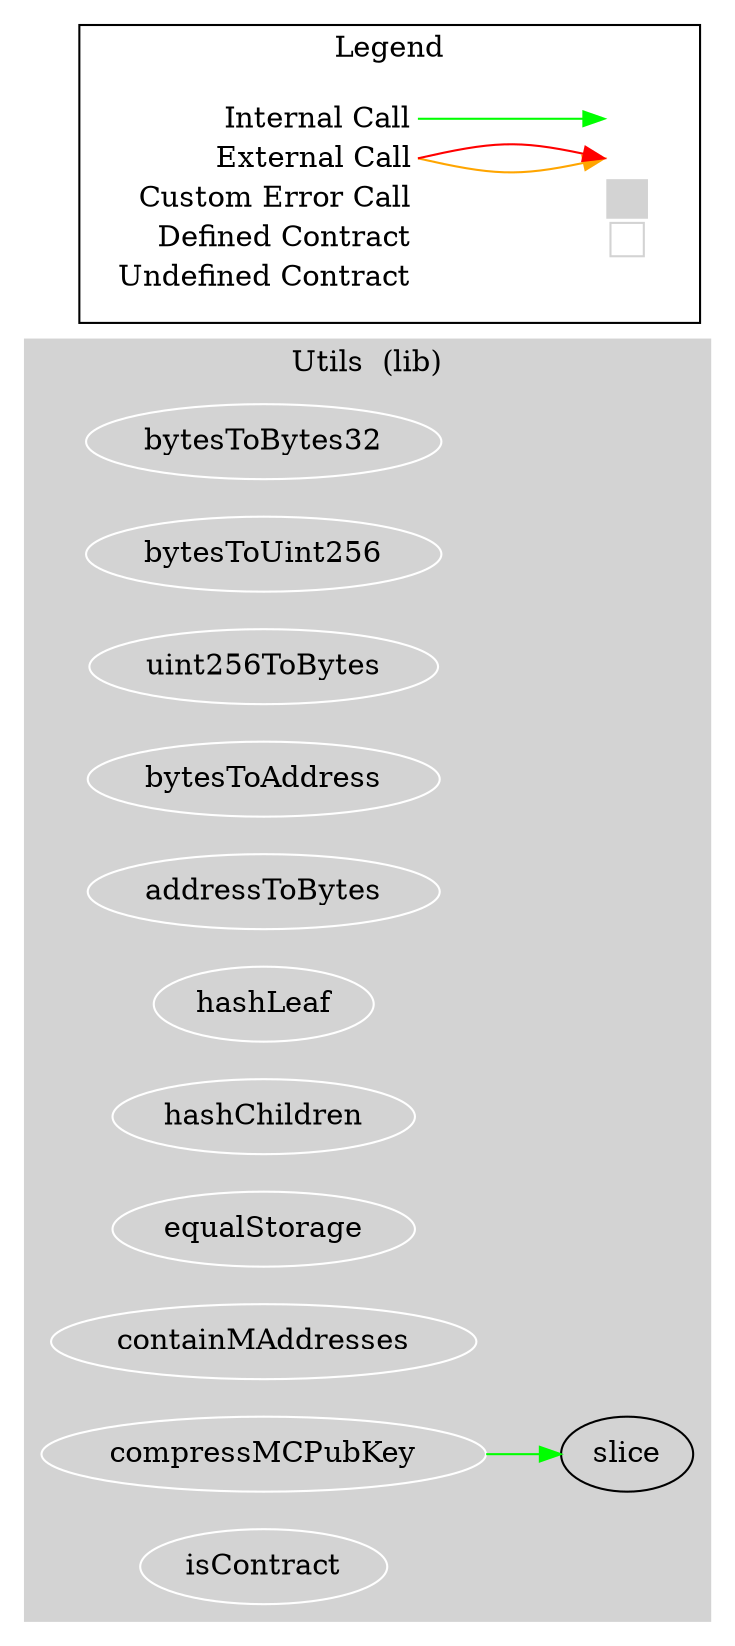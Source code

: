 digraph G {
  graph [ ratio = "auto", page = "100", compound =true ];
subgraph "clusterUtils" {
  graph [ label = "Utils  (lib)", color = "lightgray", style = "filled", bgcolor = "lightgray" ];
  "Utils.bytesToBytes32" [ label = "bytesToBytes32", color = "white" ];
  "Utils.bytesToUint256" [ label = "bytesToUint256", color = "white" ];
  "Utils.uint256ToBytes" [ label = "uint256ToBytes", color = "white" ];
  "Utils.bytesToAddress" [ label = "bytesToAddress", color = "white" ];
  "Utils.addressToBytes" [ label = "addressToBytes", color = "white" ];
  "Utils.hashLeaf" [ label = "hashLeaf", color = "white" ];
  "Utils.hashChildren" [ label = "hashChildren", color = "white" ];
  "Utils.equalStorage" [ label = "equalStorage", color = "white" ];
  "Utils.slice" [ label = "slice" ];
  "Utils.containMAddresses" [ label = "containMAddresses", color = "white" ];
  "Utils.compressMCPubKey" [ label = "compressMCPubKey", color = "white" ];
  "Utils.isContract" [ label = "isContract", color = "white" ];
}

  "Utils.compressMCPubKey";
  "Utils.slice";
  "Utils.compressMCPubKey" -> "Utils.slice" [ color = "green" ];


rankdir=LR
node [shape=plaintext]
subgraph cluster_01 { 
label = "Legend";
key [label=<<table border="0" cellpadding="2" cellspacing="0" cellborder="0">
  <tr><td align="right" port="i1">Internal Call</td></tr>
  <tr><td align="right" port="i2">External Call</td></tr>
  <tr><td align="right" port="i2">Custom Error Call</td></tr>
  <tr><td align="right" port="i3">Defined Contract</td></tr>
  <tr><td align="right" port="i4">Undefined Contract</td></tr>
  </table>>]
key2 [label=<<table border="0" cellpadding="2" cellspacing="0" cellborder="0">
  <tr><td port="i1">&nbsp;&nbsp;&nbsp;</td></tr>
  <tr><td port="i2">&nbsp;&nbsp;&nbsp;</td></tr>
  <tr><td port="i3" bgcolor="lightgray">&nbsp;&nbsp;&nbsp;</td></tr>
  <tr><td port="i4">
    <table border="1" cellborder="0" cellspacing="0" cellpadding="7" color="lightgray">
      <tr>
       <td></td>
      </tr>
     </table>
  </td></tr>
  </table>>]
key:i1:e -> key2:i1:w [color="green"]
key:i2:e -> key2:i2:w [color="orange"]
key:i2:e -> key2:i2:w [color="red"]
}
}

